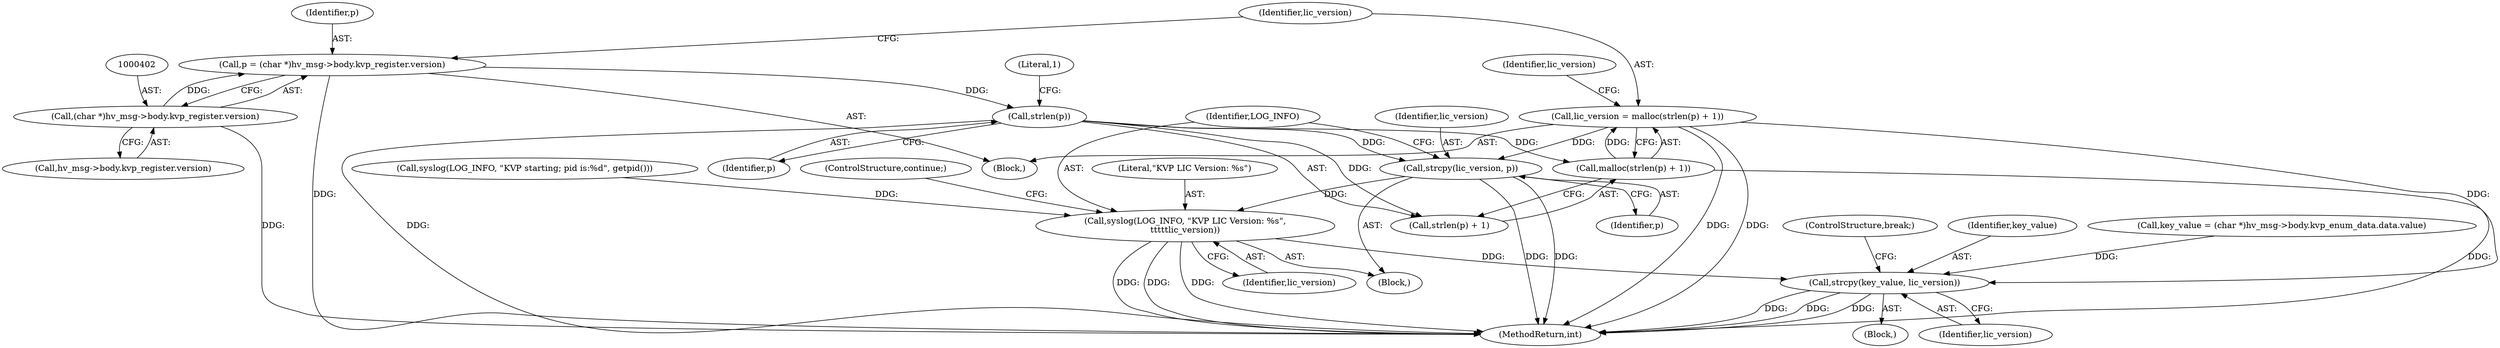 digraph "0_linux_95a69adab9acfc3981c504737a2b6578e4d846ef@API" {
"1000420" [label="(Call,strcpy(lic_version, p))"];
"1000410" [label="(Call,lic_version = malloc(strlen(p) + 1))"];
"1000412" [label="(Call,malloc(strlen(p) + 1))"];
"1000414" [label="(Call,strlen(p))"];
"1000399" [label="(Call,p = (char *)hv_msg->body.kvp_register.version)"];
"1000401" [label="(Call,(char *)hv_msg->body.kvp_register.version)"];
"1000423" [label="(Call,syslog(LOG_INFO, \"KVP LIC Version: %s\",\n\t\t\t\t\tlic_version))"];
"1000745" [label="(Call,strcpy(key_value, lic_version))"];
"1000425" [label="(Literal,\"KVP LIC Version: %s\")"];
"1000418" [label="(Identifier,lic_version)"];
"1000400" [label="(Identifier,p)"];
"1000732" [label="(Block,)"];
"1000426" [label="(Identifier,lic_version)"];
"1000419" [label="(Block,)"];
"1000420" [label="(Call,strcpy(lic_version, p))"];
"1000413" [label="(Call,strlen(p) + 1)"];
"1000421" [label="(Identifier,lic_version)"];
"1000747" [label="(Identifier,lic_version)"];
"1000411" [label="(Identifier,lic_version)"];
"1000711" [label="(Call,key_value = (char *)hv_msg->body.kvp_enum_data.data.value)"];
"1000134" [label="(Call,syslog(LOG_INFO, \"KVP starting; pid is:%d\", getpid()))"];
"1000410" [label="(Call,lic_version = malloc(strlen(p) + 1))"];
"1000432" [label="(ControlStructure,continue;)"];
"1000416" [label="(Literal,1)"];
"1000401" [label="(Call,(char *)hv_msg->body.kvp_register.version)"];
"1000403" [label="(Call,hv_msg->body.kvp_register.version)"];
"1000868" [label="(MethodReturn,int)"];
"1000414" [label="(Call,strlen(p))"];
"1000395" [label="(Block,)"];
"1000748" [label="(ControlStructure,break;)"];
"1000412" [label="(Call,malloc(strlen(p) + 1))"];
"1000746" [label="(Identifier,key_value)"];
"1000422" [label="(Identifier,p)"];
"1000415" [label="(Identifier,p)"];
"1000745" [label="(Call,strcpy(key_value, lic_version))"];
"1000399" [label="(Call,p = (char *)hv_msg->body.kvp_register.version)"];
"1000423" [label="(Call,syslog(LOG_INFO, \"KVP LIC Version: %s\",\n\t\t\t\t\tlic_version))"];
"1000424" [label="(Identifier,LOG_INFO)"];
"1000420" -> "1000419"  [label="AST: "];
"1000420" -> "1000422"  [label="CFG: "];
"1000421" -> "1000420"  [label="AST: "];
"1000422" -> "1000420"  [label="AST: "];
"1000424" -> "1000420"  [label="CFG: "];
"1000420" -> "1000868"  [label="DDG: "];
"1000420" -> "1000868"  [label="DDG: "];
"1000410" -> "1000420"  [label="DDG: "];
"1000414" -> "1000420"  [label="DDG: "];
"1000420" -> "1000423"  [label="DDG: "];
"1000410" -> "1000395"  [label="AST: "];
"1000410" -> "1000412"  [label="CFG: "];
"1000411" -> "1000410"  [label="AST: "];
"1000412" -> "1000410"  [label="AST: "];
"1000418" -> "1000410"  [label="CFG: "];
"1000410" -> "1000868"  [label="DDG: "];
"1000410" -> "1000868"  [label="DDG: "];
"1000412" -> "1000410"  [label="DDG: "];
"1000410" -> "1000745"  [label="DDG: "];
"1000412" -> "1000413"  [label="CFG: "];
"1000413" -> "1000412"  [label="AST: "];
"1000412" -> "1000868"  [label="DDG: "];
"1000414" -> "1000412"  [label="DDG: "];
"1000414" -> "1000413"  [label="AST: "];
"1000414" -> "1000415"  [label="CFG: "];
"1000415" -> "1000414"  [label="AST: "];
"1000416" -> "1000414"  [label="CFG: "];
"1000414" -> "1000868"  [label="DDG: "];
"1000414" -> "1000413"  [label="DDG: "];
"1000399" -> "1000414"  [label="DDG: "];
"1000399" -> "1000395"  [label="AST: "];
"1000399" -> "1000401"  [label="CFG: "];
"1000400" -> "1000399"  [label="AST: "];
"1000401" -> "1000399"  [label="AST: "];
"1000411" -> "1000399"  [label="CFG: "];
"1000399" -> "1000868"  [label="DDG: "];
"1000401" -> "1000399"  [label="DDG: "];
"1000401" -> "1000403"  [label="CFG: "];
"1000402" -> "1000401"  [label="AST: "];
"1000403" -> "1000401"  [label="AST: "];
"1000401" -> "1000868"  [label="DDG: "];
"1000423" -> "1000419"  [label="AST: "];
"1000423" -> "1000426"  [label="CFG: "];
"1000424" -> "1000423"  [label="AST: "];
"1000425" -> "1000423"  [label="AST: "];
"1000426" -> "1000423"  [label="AST: "];
"1000432" -> "1000423"  [label="CFG: "];
"1000423" -> "1000868"  [label="DDG: "];
"1000423" -> "1000868"  [label="DDG: "];
"1000423" -> "1000868"  [label="DDG: "];
"1000134" -> "1000423"  [label="DDG: "];
"1000423" -> "1000745"  [label="DDG: "];
"1000745" -> "1000732"  [label="AST: "];
"1000745" -> "1000747"  [label="CFG: "];
"1000746" -> "1000745"  [label="AST: "];
"1000747" -> "1000745"  [label="AST: "];
"1000748" -> "1000745"  [label="CFG: "];
"1000745" -> "1000868"  [label="DDG: "];
"1000745" -> "1000868"  [label="DDG: "];
"1000745" -> "1000868"  [label="DDG: "];
"1000711" -> "1000745"  [label="DDG: "];
}
